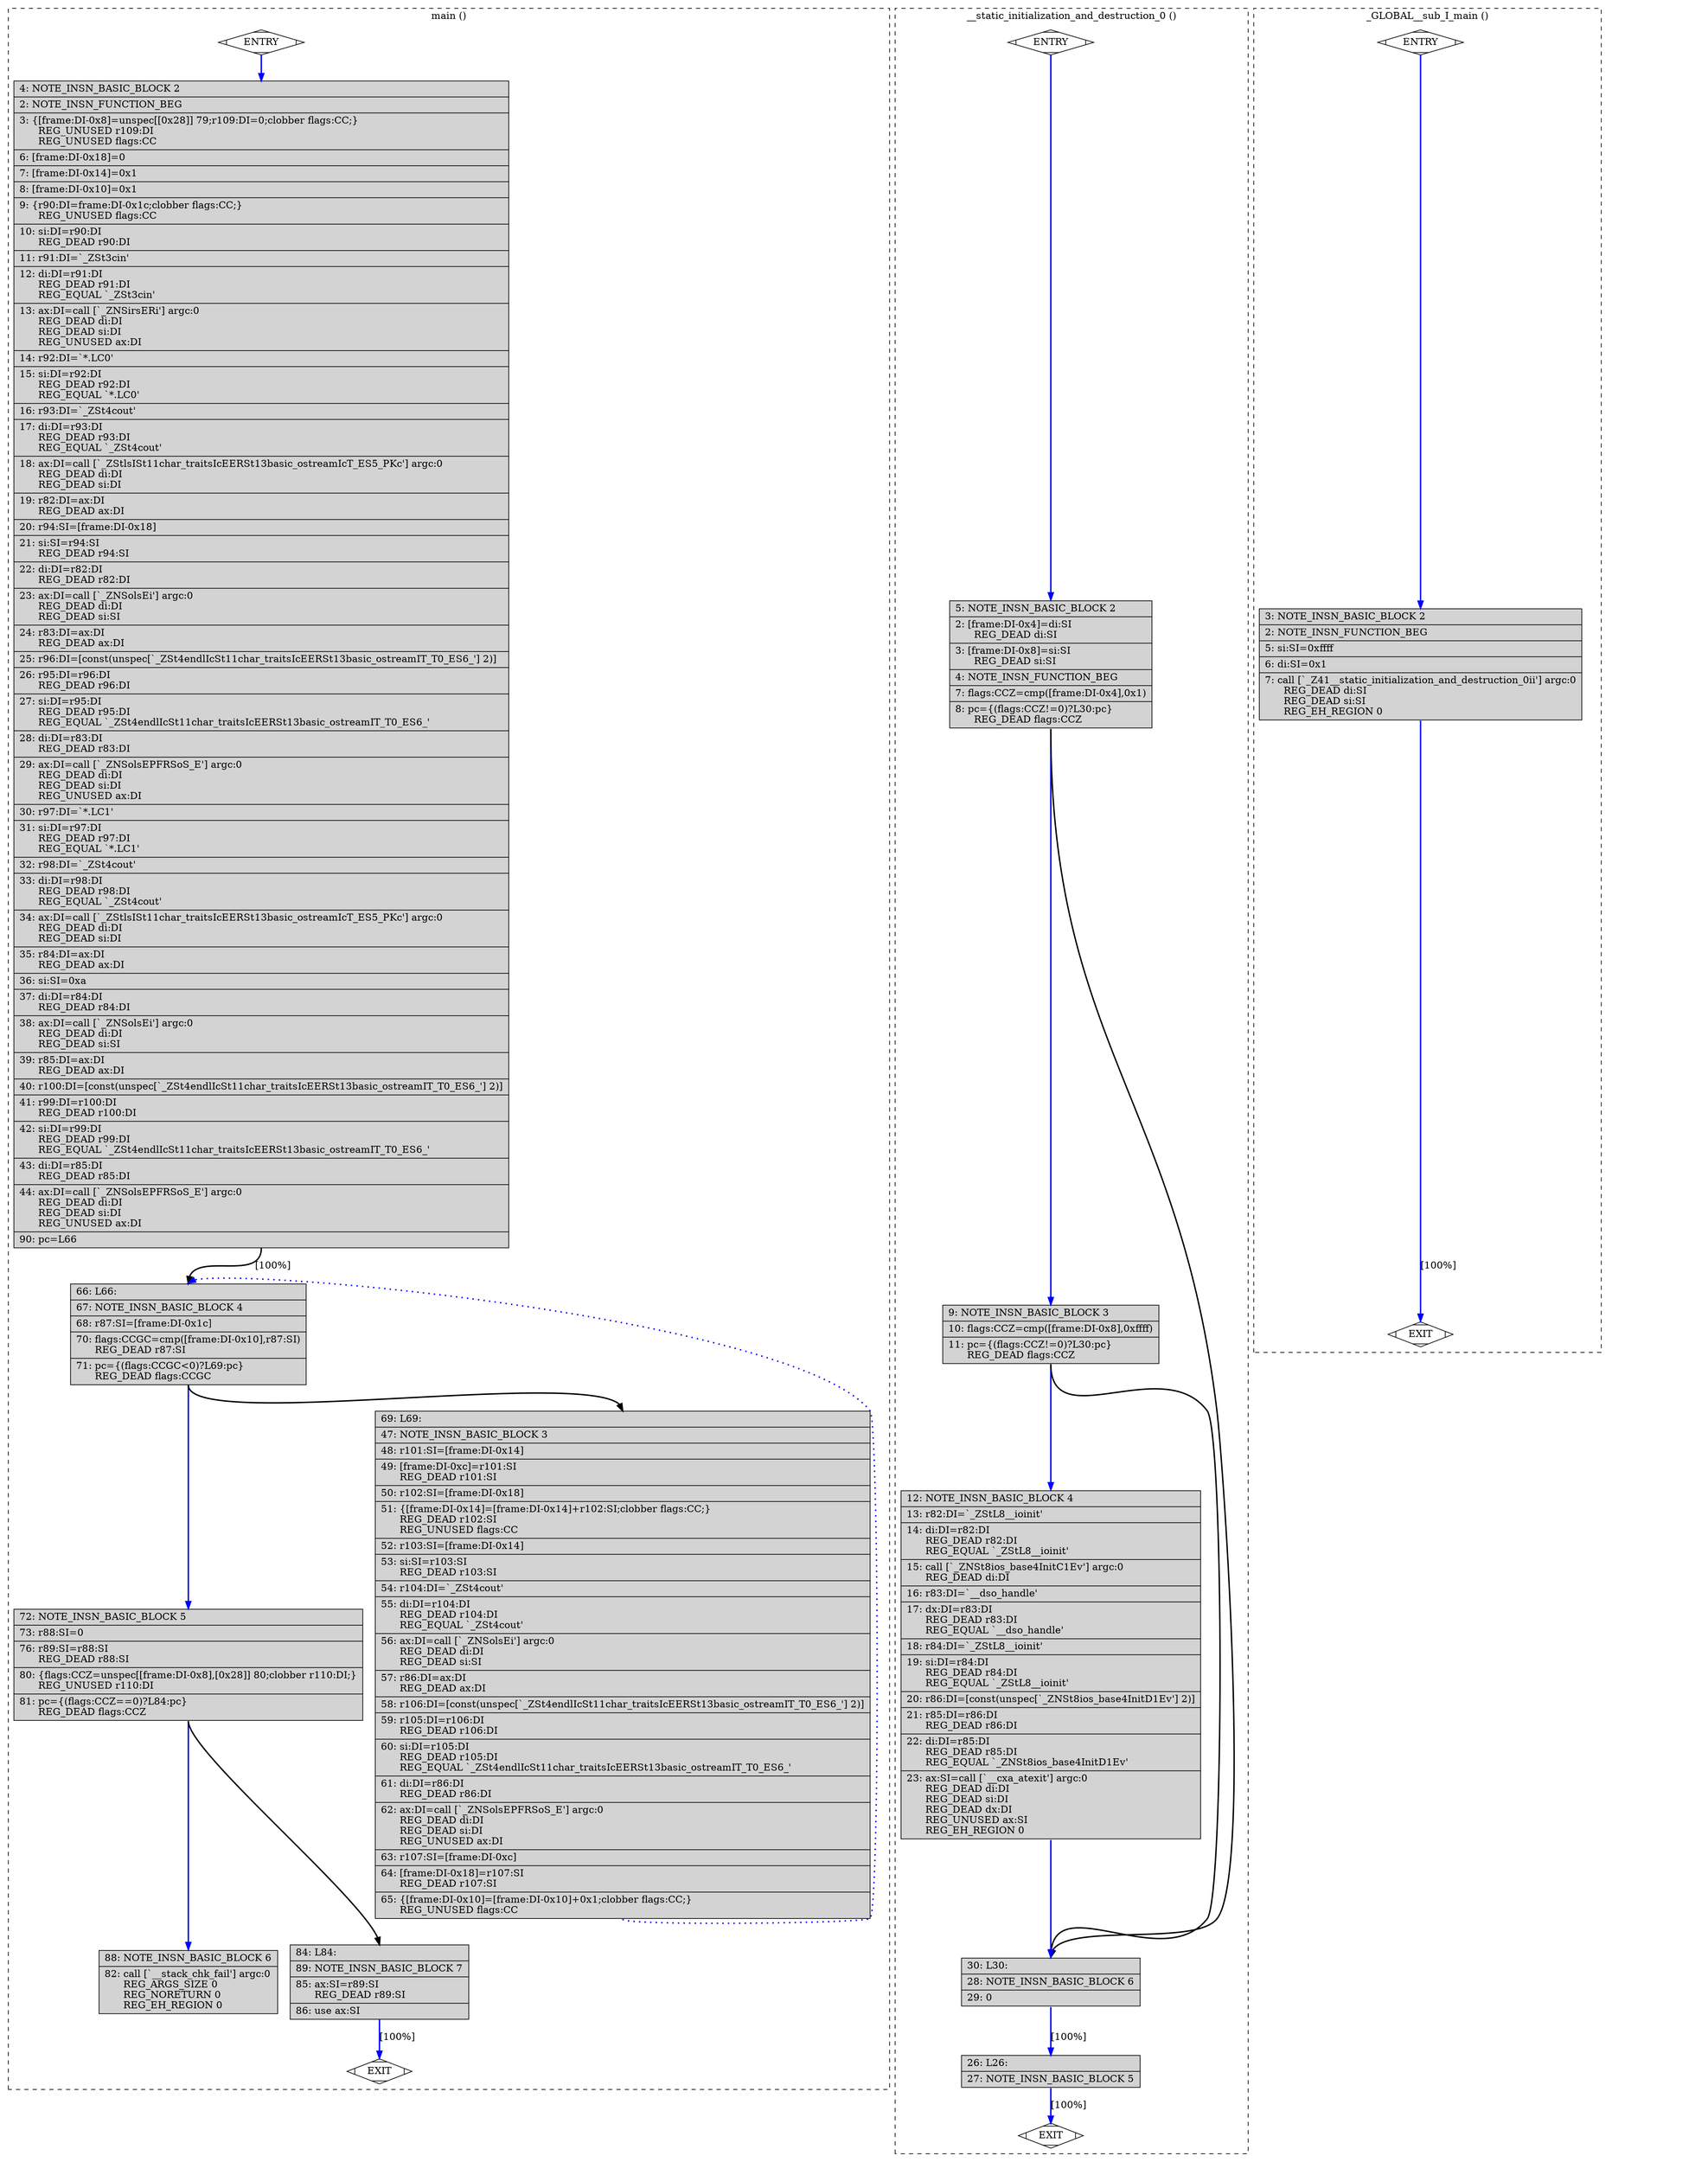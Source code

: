 digraph "a-fib.cpp.294r.ira" {
overlap=false;
subgraph "cluster_main" {
	style="dashed";
	color="black";
	label="main ()";
	fn_1731_basic_block_0 [shape=Mdiamond,style=filled,fillcolor=white,label="ENTRY"];

	fn_1731_basic_block_2 [shape=record,style=filled,fillcolor=lightgrey,label="{\ \ \ \ 4:\ NOTE_INSN_BASIC_BLOCK\ 2\l\
|\ \ \ \ 2:\ NOTE_INSN_FUNCTION_BEG\l\
|\ \ \ \ 3:\ \{[frame:DI-0x8]=unspec[[0x28]]\ 79;r109:DI=0;clobber\ flags:CC;\}\l\
\ \ \ \ \ \ REG_UNUSED\ r109:DI\l\
\ \ \ \ \ \ REG_UNUSED\ flags:CC\l\
|\ \ \ \ 6:\ [frame:DI-0x18]=0\l\
|\ \ \ \ 7:\ [frame:DI-0x14]=0x1\l\
|\ \ \ \ 8:\ [frame:DI-0x10]=0x1\l\
|\ \ \ \ 9:\ \{r90:DI=frame:DI-0x1c;clobber\ flags:CC;\}\l\
\ \ \ \ \ \ REG_UNUSED\ flags:CC\l\
|\ \ \ 10:\ si:DI=r90:DI\l\
\ \ \ \ \ \ REG_DEAD\ r90:DI\l\
|\ \ \ 11:\ r91:DI=`_ZSt3cin'\l\
|\ \ \ 12:\ di:DI=r91:DI\l\
\ \ \ \ \ \ REG_DEAD\ r91:DI\l\
\ \ \ \ \ \ REG_EQUAL\ `_ZSt3cin'\l\
|\ \ \ 13:\ ax:DI=call\ [`_ZNSirsERi']\ argc:0\l\
\ \ \ \ \ \ REG_DEAD\ di:DI\l\
\ \ \ \ \ \ REG_DEAD\ si:DI\l\
\ \ \ \ \ \ REG_UNUSED\ ax:DI\l\
|\ \ \ 14:\ r92:DI=`*.LC0'\l\
|\ \ \ 15:\ si:DI=r92:DI\l\
\ \ \ \ \ \ REG_DEAD\ r92:DI\l\
\ \ \ \ \ \ REG_EQUAL\ `*.LC0'\l\
|\ \ \ 16:\ r93:DI=`_ZSt4cout'\l\
|\ \ \ 17:\ di:DI=r93:DI\l\
\ \ \ \ \ \ REG_DEAD\ r93:DI\l\
\ \ \ \ \ \ REG_EQUAL\ `_ZSt4cout'\l\
|\ \ \ 18:\ ax:DI=call\ [`_ZStlsISt11char_traitsIcEERSt13basic_ostreamIcT_ES5_PKc']\ argc:0\l\
\ \ \ \ \ \ REG_DEAD\ di:DI\l\
\ \ \ \ \ \ REG_DEAD\ si:DI\l\
|\ \ \ 19:\ r82:DI=ax:DI\l\
\ \ \ \ \ \ REG_DEAD\ ax:DI\l\
|\ \ \ 20:\ r94:SI=[frame:DI-0x18]\l\
|\ \ \ 21:\ si:SI=r94:SI\l\
\ \ \ \ \ \ REG_DEAD\ r94:SI\l\
|\ \ \ 22:\ di:DI=r82:DI\l\
\ \ \ \ \ \ REG_DEAD\ r82:DI\l\
|\ \ \ 23:\ ax:DI=call\ [`_ZNSolsEi']\ argc:0\l\
\ \ \ \ \ \ REG_DEAD\ di:DI\l\
\ \ \ \ \ \ REG_DEAD\ si:SI\l\
|\ \ \ 24:\ r83:DI=ax:DI\l\
\ \ \ \ \ \ REG_DEAD\ ax:DI\l\
|\ \ \ 25:\ r96:DI=[const(unspec[`_ZSt4endlIcSt11char_traitsIcEERSt13basic_ostreamIT_T0_ES6_']\ 2)]\l\
|\ \ \ 26:\ r95:DI=r96:DI\l\
\ \ \ \ \ \ REG_DEAD\ r96:DI\l\
|\ \ \ 27:\ si:DI=r95:DI\l\
\ \ \ \ \ \ REG_DEAD\ r95:DI\l\
\ \ \ \ \ \ REG_EQUAL\ `_ZSt4endlIcSt11char_traitsIcEERSt13basic_ostreamIT_T0_ES6_'\l\
|\ \ \ 28:\ di:DI=r83:DI\l\
\ \ \ \ \ \ REG_DEAD\ r83:DI\l\
|\ \ \ 29:\ ax:DI=call\ [`_ZNSolsEPFRSoS_E']\ argc:0\l\
\ \ \ \ \ \ REG_DEAD\ di:DI\l\
\ \ \ \ \ \ REG_DEAD\ si:DI\l\
\ \ \ \ \ \ REG_UNUSED\ ax:DI\l\
|\ \ \ 30:\ r97:DI=`*.LC1'\l\
|\ \ \ 31:\ si:DI=r97:DI\l\
\ \ \ \ \ \ REG_DEAD\ r97:DI\l\
\ \ \ \ \ \ REG_EQUAL\ `*.LC1'\l\
|\ \ \ 32:\ r98:DI=`_ZSt4cout'\l\
|\ \ \ 33:\ di:DI=r98:DI\l\
\ \ \ \ \ \ REG_DEAD\ r98:DI\l\
\ \ \ \ \ \ REG_EQUAL\ `_ZSt4cout'\l\
|\ \ \ 34:\ ax:DI=call\ [`_ZStlsISt11char_traitsIcEERSt13basic_ostreamIcT_ES5_PKc']\ argc:0\l\
\ \ \ \ \ \ REG_DEAD\ di:DI\l\
\ \ \ \ \ \ REG_DEAD\ si:DI\l\
|\ \ \ 35:\ r84:DI=ax:DI\l\
\ \ \ \ \ \ REG_DEAD\ ax:DI\l\
|\ \ \ 36:\ si:SI=0xa\l\
|\ \ \ 37:\ di:DI=r84:DI\l\
\ \ \ \ \ \ REG_DEAD\ r84:DI\l\
|\ \ \ 38:\ ax:DI=call\ [`_ZNSolsEi']\ argc:0\l\
\ \ \ \ \ \ REG_DEAD\ di:DI\l\
\ \ \ \ \ \ REG_DEAD\ si:SI\l\
|\ \ \ 39:\ r85:DI=ax:DI\l\
\ \ \ \ \ \ REG_DEAD\ ax:DI\l\
|\ \ \ 40:\ r100:DI=[const(unspec[`_ZSt4endlIcSt11char_traitsIcEERSt13basic_ostreamIT_T0_ES6_']\ 2)]\l\
|\ \ \ 41:\ r99:DI=r100:DI\l\
\ \ \ \ \ \ REG_DEAD\ r100:DI\l\
|\ \ \ 42:\ si:DI=r99:DI\l\
\ \ \ \ \ \ REG_DEAD\ r99:DI\l\
\ \ \ \ \ \ REG_EQUAL\ `_ZSt4endlIcSt11char_traitsIcEERSt13basic_ostreamIT_T0_ES6_'\l\
|\ \ \ 43:\ di:DI=r85:DI\l\
\ \ \ \ \ \ REG_DEAD\ r85:DI\l\
|\ \ \ 44:\ ax:DI=call\ [`_ZNSolsEPFRSoS_E']\ argc:0\l\
\ \ \ \ \ \ REG_DEAD\ di:DI\l\
\ \ \ \ \ \ REG_DEAD\ si:DI\l\
\ \ \ \ \ \ REG_UNUSED\ ax:DI\l\
|\ \ \ 90:\ pc=L66\l\
}"];

	fn_1731_basic_block_4 [shape=record,style=filled,fillcolor=lightgrey,label="{\ \ \ 66:\ L66:\l\
|\ \ \ 67:\ NOTE_INSN_BASIC_BLOCK\ 4\l\
|\ \ \ 68:\ r87:SI=[frame:DI-0x1c]\l\
|\ \ \ 70:\ flags:CCGC=cmp([frame:DI-0x10],r87:SI)\l\
\ \ \ \ \ \ REG_DEAD\ r87:SI\l\
|\ \ \ 71:\ pc=\{(flags:CCGC\<0)?L69:pc\}\l\
\ \ \ \ \ \ REG_DEAD\ flags:CCGC\l\
}"];

	fn_1731_basic_block_5 [shape=record,style=filled,fillcolor=lightgrey,label="{\ \ \ 72:\ NOTE_INSN_BASIC_BLOCK\ 5\l\
|\ \ \ 73:\ r88:SI=0\l\
|\ \ \ 76:\ r89:SI=r88:SI\l\
\ \ \ \ \ \ REG_DEAD\ r88:SI\l\
|\ \ \ 80:\ \{flags:CCZ=unspec[[frame:DI-0x8],[0x28]]\ 80;clobber\ r110:DI;\}\l\
\ \ \ \ \ \ REG_UNUSED\ r110:DI\l\
|\ \ \ 81:\ pc=\{(flags:CCZ==0)?L84:pc\}\l\
\ \ \ \ \ \ REG_DEAD\ flags:CCZ\l\
}"];

	fn_1731_basic_block_6 [shape=record,style=filled,fillcolor=lightgrey,label="{\ \ \ 88:\ NOTE_INSN_BASIC_BLOCK\ 6\l\
|\ \ \ 82:\ call\ [`__stack_chk_fail']\ argc:0\l\
\ \ \ \ \ \ REG_ARGS_SIZE\ 0\l\
\ \ \ \ \ \ REG_NORETURN\ 0\l\
\ \ \ \ \ \ REG_EH_REGION\ 0\l\
}"];

	fn_1731_basic_block_7 [shape=record,style=filled,fillcolor=lightgrey,label="{\ \ \ 84:\ L84:\l\
|\ \ \ 89:\ NOTE_INSN_BASIC_BLOCK\ 7\l\
|\ \ \ 85:\ ax:SI=r89:SI\l\
\ \ \ \ \ \ REG_DEAD\ r89:SI\l\
|\ \ \ 86:\ use\ ax:SI\l\
}"];

	fn_1731_basic_block_3 [shape=record,style=filled,fillcolor=lightgrey,label="{\ \ \ 69:\ L69:\l\
|\ \ \ 47:\ NOTE_INSN_BASIC_BLOCK\ 3\l\
|\ \ \ 48:\ r101:SI=[frame:DI-0x14]\l\
|\ \ \ 49:\ [frame:DI-0xc]=r101:SI\l\
\ \ \ \ \ \ REG_DEAD\ r101:SI\l\
|\ \ \ 50:\ r102:SI=[frame:DI-0x18]\l\
|\ \ \ 51:\ \{[frame:DI-0x14]=[frame:DI-0x14]+r102:SI;clobber\ flags:CC;\}\l\
\ \ \ \ \ \ REG_DEAD\ r102:SI\l\
\ \ \ \ \ \ REG_UNUSED\ flags:CC\l\
|\ \ \ 52:\ r103:SI=[frame:DI-0x14]\l\
|\ \ \ 53:\ si:SI=r103:SI\l\
\ \ \ \ \ \ REG_DEAD\ r103:SI\l\
|\ \ \ 54:\ r104:DI=`_ZSt4cout'\l\
|\ \ \ 55:\ di:DI=r104:DI\l\
\ \ \ \ \ \ REG_DEAD\ r104:DI\l\
\ \ \ \ \ \ REG_EQUAL\ `_ZSt4cout'\l\
|\ \ \ 56:\ ax:DI=call\ [`_ZNSolsEi']\ argc:0\l\
\ \ \ \ \ \ REG_DEAD\ di:DI\l\
\ \ \ \ \ \ REG_DEAD\ si:SI\l\
|\ \ \ 57:\ r86:DI=ax:DI\l\
\ \ \ \ \ \ REG_DEAD\ ax:DI\l\
|\ \ \ 58:\ r106:DI=[const(unspec[`_ZSt4endlIcSt11char_traitsIcEERSt13basic_ostreamIT_T0_ES6_']\ 2)]\l\
|\ \ \ 59:\ r105:DI=r106:DI\l\
\ \ \ \ \ \ REG_DEAD\ r106:DI\l\
|\ \ \ 60:\ si:DI=r105:DI\l\
\ \ \ \ \ \ REG_DEAD\ r105:DI\l\
\ \ \ \ \ \ REG_EQUAL\ `_ZSt4endlIcSt11char_traitsIcEERSt13basic_ostreamIT_T0_ES6_'\l\
|\ \ \ 61:\ di:DI=r86:DI\l\
\ \ \ \ \ \ REG_DEAD\ r86:DI\l\
|\ \ \ 62:\ ax:DI=call\ [`_ZNSolsEPFRSoS_E']\ argc:0\l\
\ \ \ \ \ \ REG_DEAD\ di:DI\l\
\ \ \ \ \ \ REG_DEAD\ si:DI\l\
\ \ \ \ \ \ REG_UNUSED\ ax:DI\l\
|\ \ \ 63:\ r107:SI=[frame:DI-0xc]\l\
|\ \ \ 64:\ [frame:DI-0x18]=r107:SI\l\
\ \ \ \ \ \ REG_DEAD\ r107:SI\l\
|\ \ \ 65:\ \{[frame:DI-0x10]=[frame:DI-0x10]+0x1;clobber\ flags:CC;\}\l\
\ \ \ \ \ \ REG_UNUSED\ flags:CC\l\
}"];

	fn_1731_basic_block_1 [shape=Mdiamond,style=filled,fillcolor=white,label="EXIT"];

	fn_1731_basic_block_0:s -> fn_1731_basic_block_2:n [style="solid,bold",color=blue,weight=100,constraint=true];
	fn_1731_basic_block_2:s -> fn_1731_basic_block_4:n [style="solid,bold",color=black,weight=10,constraint=true,label="[100%]"];
	fn_1731_basic_block_3:s -> fn_1731_basic_block_4:n [style="dotted,bold",color=blue,weight=10,constraint=false];
	fn_1731_basic_block_4:s -> fn_1731_basic_block_3:n [style="solid,bold",color=black,weight=10,constraint=true];
	fn_1731_basic_block_4:s -> fn_1731_basic_block_5:n [style="solid,bold",color=blue,weight=100,constraint=true];
	fn_1731_basic_block_5:s -> fn_1731_basic_block_7:n [style="solid,bold",color=black,weight=10,constraint=true];
	fn_1731_basic_block_5:s -> fn_1731_basic_block_6:n [style="solid,bold",color=blue,weight=100,constraint=true];
	fn_1731_basic_block_7:s -> fn_1731_basic_block_1:n [style="solid,bold",color=blue,weight=100,constraint=true,label="[100%]"];
	fn_1731_basic_block_0:s -> fn_1731_basic_block_1:n [style="invis",constraint=true];
}
subgraph "cluster___static_initialization_and_destruction_0" {
	style="dashed";
	color="black";
	label="__static_initialization_and_destruction_0 ()";
	fn_2234_basic_block_0 [shape=Mdiamond,style=filled,fillcolor=white,label="ENTRY"];

	fn_2234_basic_block_2 [shape=record,style=filled,fillcolor=lightgrey,label="{\ \ \ \ 5:\ NOTE_INSN_BASIC_BLOCK\ 2\l\
|\ \ \ \ 2:\ [frame:DI-0x4]=di:SI\l\
\ \ \ \ \ \ REG_DEAD\ di:SI\l\
|\ \ \ \ 3:\ [frame:DI-0x8]=si:SI\l\
\ \ \ \ \ \ REG_DEAD\ si:SI\l\
|\ \ \ \ 4:\ NOTE_INSN_FUNCTION_BEG\l\
|\ \ \ \ 7:\ flags:CCZ=cmp([frame:DI-0x4],0x1)\l\
|\ \ \ \ 8:\ pc=\{(flags:CCZ!=0)?L30:pc\}\l\
\ \ \ \ \ \ REG_DEAD\ flags:CCZ\l\
}"];

	fn_2234_basic_block_3 [shape=record,style=filled,fillcolor=lightgrey,label="{\ \ \ \ 9:\ NOTE_INSN_BASIC_BLOCK\ 3\l\
|\ \ \ 10:\ flags:CCZ=cmp([frame:DI-0x8],0xffff)\l\
|\ \ \ 11:\ pc=\{(flags:CCZ!=0)?L30:pc\}\l\
\ \ \ \ \ \ REG_DEAD\ flags:CCZ\l\
}"];

	fn_2234_basic_block_4 [shape=record,style=filled,fillcolor=lightgrey,label="{\ \ \ 12:\ NOTE_INSN_BASIC_BLOCK\ 4\l\
|\ \ \ 13:\ r82:DI=`_ZStL8__ioinit'\l\
|\ \ \ 14:\ di:DI=r82:DI\l\
\ \ \ \ \ \ REG_DEAD\ r82:DI\l\
\ \ \ \ \ \ REG_EQUAL\ `_ZStL8__ioinit'\l\
|\ \ \ 15:\ call\ [`_ZNSt8ios_base4InitC1Ev']\ argc:0\l\
\ \ \ \ \ \ REG_DEAD\ di:DI\l\
|\ \ \ 16:\ r83:DI=`__dso_handle'\l\
|\ \ \ 17:\ dx:DI=r83:DI\l\
\ \ \ \ \ \ REG_DEAD\ r83:DI\l\
\ \ \ \ \ \ REG_EQUAL\ `__dso_handle'\l\
|\ \ \ 18:\ r84:DI=`_ZStL8__ioinit'\l\
|\ \ \ 19:\ si:DI=r84:DI\l\
\ \ \ \ \ \ REG_DEAD\ r84:DI\l\
\ \ \ \ \ \ REG_EQUAL\ `_ZStL8__ioinit'\l\
|\ \ \ 20:\ r86:DI=[const(unspec[`_ZNSt8ios_base4InitD1Ev']\ 2)]\l\
|\ \ \ 21:\ r85:DI=r86:DI\l\
\ \ \ \ \ \ REG_DEAD\ r86:DI\l\
|\ \ \ 22:\ di:DI=r85:DI\l\
\ \ \ \ \ \ REG_DEAD\ r85:DI\l\
\ \ \ \ \ \ REG_EQUAL\ `_ZNSt8ios_base4InitD1Ev'\l\
|\ \ \ 23:\ ax:SI=call\ [`__cxa_atexit']\ argc:0\l\
\ \ \ \ \ \ REG_DEAD\ di:DI\l\
\ \ \ \ \ \ REG_DEAD\ si:DI\l\
\ \ \ \ \ \ REG_DEAD\ dx:DI\l\
\ \ \ \ \ \ REG_UNUSED\ ax:SI\l\
\ \ \ \ \ \ REG_EH_REGION\ 0\l\
}"];

	fn_2234_basic_block_6 [shape=record,style=filled,fillcolor=lightgrey,label="{\ \ \ 30:\ L30:\l\
|\ \ \ 28:\ NOTE_INSN_BASIC_BLOCK\ 6\l\
|\ \ \ 29:\ 0\l\
}"];

	fn_2234_basic_block_5 [shape=record,style=filled,fillcolor=lightgrey,label="{\ \ \ 26:\ L26:\l\
|\ \ \ 27:\ NOTE_INSN_BASIC_BLOCK\ 5\l\
}"];

	fn_2234_basic_block_1 [shape=Mdiamond,style=filled,fillcolor=white,label="EXIT"];

	fn_2234_basic_block_0:s -> fn_2234_basic_block_2:n [style="solid,bold",color=blue,weight=100,constraint=true];
	fn_2234_basic_block_2:s -> fn_2234_basic_block_3:n [style="solid,bold",color=blue,weight=100,constraint=true];
	fn_2234_basic_block_2:s -> fn_2234_basic_block_6:n [style="solid,bold",color=black,weight=10,constraint=true];
	fn_2234_basic_block_3:s -> fn_2234_basic_block_4:n [style="solid,bold",color=blue,weight=100,constraint=true];
	fn_2234_basic_block_3:s -> fn_2234_basic_block_6:n [style="solid,bold",color=black,weight=10,constraint=true];
	fn_2234_basic_block_4:s -> fn_2234_basic_block_6:n [style="solid,bold",color=blue,weight=100,constraint=true];
	fn_2234_basic_block_6:s -> fn_2234_basic_block_5:n [style="solid,bold",color=blue,weight=100,constraint=true,label="[100%]"];
	fn_2234_basic_block_5:s -> fn_2234_basic_block_1:n [style="solid,bold",color=blue,weight=100,constraint=true,label="[100%]"];
	fn_2234_basic_block_0:s -> fn_2234_basic_block_1:n [style="invis",constraint=true];
}
subgraph "cluster__GLOBAL__sub_I_main" {
	style="dashed";
	color="black";
	label="_GLOBAL__sub_I_main ()";
	fn_2235_basic_block_0 [shape=Mdiamond,style=filled,fillcolor=white,label="ENTRY"];

	fn_2235_basic_block_2 [shape=record,style=filled,fillcolor=lightgrey,label="{\ \ \ \ 3:\ NOTE_INSN_BASIC_BLOCK\ 2\l\
|\ \ \ \ 2:\ NOTE_INSN_FUNCTION_BEG\l\
|\ \ \ \ 5:\ si:SI=0xffff\l\
|\ \ \ \ 6:\ di:SI=0x1\l\
|\ \ \ \ 7:\ call\ [`_Z41__static_initialization_and_destruction_0ii']\ argc:0\l\
\ \ \ \ \ \ REG_DEAD\ di:SI\l\
\ \ \ \ \ \ REG_DEAD\ si:SI\l\
\ \ \ \ \ \ REG_EH_REGION\ 0\l\
}"];

	fn_2235_basic_block_1 [shape=Mdiamond,style=filled,fillcolor=white,label="EXIT"];

	fn_2235_basic_block_0:s -> fn_2235_basic_block_2:n [style="solid,bold",color=blue,weight=100,constraint=true];
	fn_2235_basic_block_2:s -> fn_2235_basic_block_1:n [style="solid,bold",color=blue,weight=100,constraint=true,label="[100%]"];
	fn_2235_basic_block_0:s -> fn_2235_basic_block_1:n [style="invis",constraint=true];
}
}
